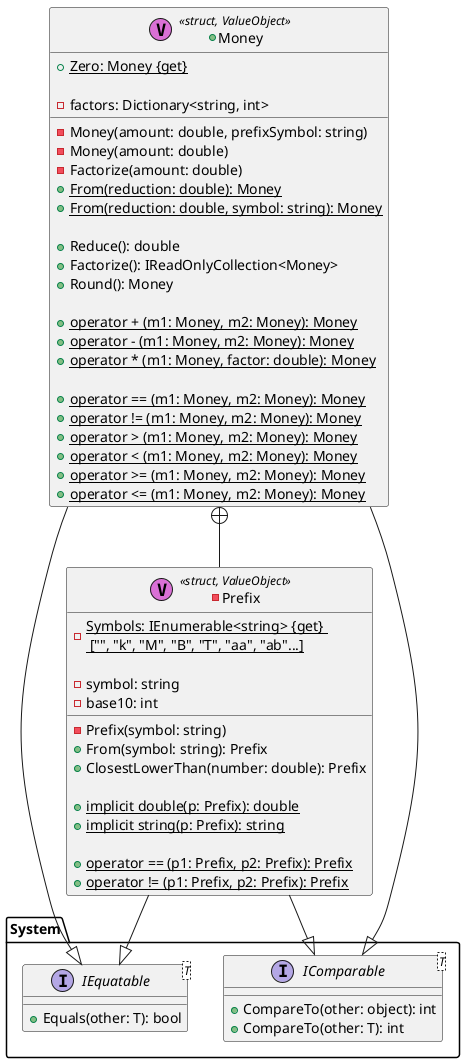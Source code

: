 @startuml

package System
{
    interface IEquatable<T>
    {
        +Equals(other: T): bool
    }
    interface IComparable
    {
        +CompareTo(other: object): int
    }
    interface IComparable<T>
    {
        +CompareTo(other: T): int
    }
}

-class Prefix <<(V,orchid) struct, ValueObject>>
{
    -{static} Symbols: IEnumerable<string> {get} \n ["", "k", "M", "B", "T", "aa", "ab"...]

    -symbol: string
    -base10: int
    
    -Prefix(symbol: string)
    +From(symbol: string): Prefix
    +ClosestLowerThan(number: double): Prefix
    
    +{static} implicit double(p: Prefix): double
    +{static} implicit string(p: Prefix): string
    
    +{static}operator == (p1: Prefix, p2: Prefix): Prefix
    +{static}operator != (p1: Prefix, p2: Prefix): Prefix
}
Prefix --|> IEquatable
Prefix --|> IComparable

+class Money <<(V,orchid) struct, ValueObject>>
{
    +{static} Zero: Money {get}
    
    -factors: Dictionary<string, int>
    
    -Money(amount: double, prefixSymbol: string)
    -Money(amount: double)
    -Factorize(amount: double)   
    +{static} From(reduction: double): Money
    +{static} From(reduction: double, symbol: string): Money
    
    +Reduce(): double
    +Factorize(): IReadOnlyCollection<Money>
    +Round(): Money
    
    +{static}operator + (m1: Money, m2: Money): Money
    +{static}operator - (m1: Money, m2: Money): Money
    +{static}operator * (m1: Money, factor: double): Money

    +{static}operator == (m1: Money, m2: Money): Money
    +{static}operator != (m1: Money, m2: Money): Money
    +{static}operator > (m1: Money, m2: Money): Money
    +{static}operator < (m1: Money, m2: Money): Money
    +{static}operator >= (m1: Money, m2: Money): Money
    +{static}operator <= (m1: Money, m2: Money): Money
}
Money --|> IEquatable
Money --|> IComparable
Money +-- Prefix
@enduml